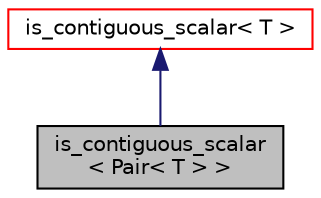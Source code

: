 digraph "is_contiguous_scalar&lt; Pair&lt; T &gt; &gt;"
{
  bgcolor="transparent";
  edge [fontname="Helvetica",fontsize="10",labelfontname="Helvetica",labelfontsize="10"];
  node [fontname="Helvetica",fontsize="10",shape=record];
  Node1 [label="is_contiguous_scalar\l\< Pair\< T \> \>",height=0.2,width=0.4,color="black", fillcolor="grey75", style="filled" fontcolor="black"];
  Node2 -> Node1 [dir="back",color="midnightblue",fontsize="10",style="solid",fontname="Helvetica"];
  Node2 [label="is_contiguous_scalar\< T \>",height=0.2,width=0.4,color="red",URL="$structFoam_1_1is__contiguous__scalar.html",tooltip="A template class to specify if a data type is composed solely of Foam::scalar elements. "];
}
